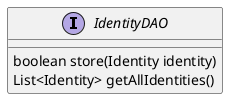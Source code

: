 @startuml
interface IdentityDAO {
	boolean store(Identity identity)
	List<Identity> getAllIdentities()
}
@enduml
